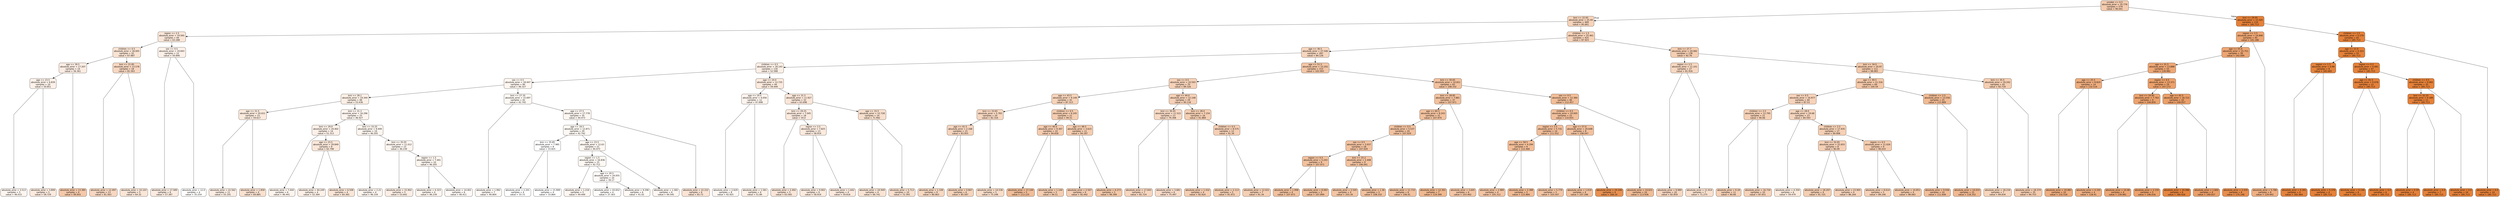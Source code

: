 digraph Tree {
node [shape=box, style="filled, rounded", color="black", fontname="helvetica"] ;
graph [ranksep=equally, splines=polyline] ;
edge [fontname="helvetica"] ;
0 [label="smoker <= 0.5\nabsolute_error = 35.776\nsamples = 579\nvalue = 96.041", fillcolor="#f4cbae"] ;
1 [label="bmi <= 22.65\nabsolute_error = 25.44\nsamples = 469\nvalue = 85.661", fillcolor="#f6d4bb"] ;
0 -> 1 [labeldistance=2.5, labelangle=45, headlabel="True"] ;
2 [label="region <= 2.5\nabsolute_error = 19.565\nsamples = 44\nvalue = 63.288", fillcolor="#fae6d8"] ;
1 -> 2 ;
3 [label="children <= 0.5\nabsolute_error = 18.005\nsamples = 32\nvalue = 67.887", fillcolor="#f9e3d2"] ;
2 -> 3 ;
4 [label="age <= 39.5\nabsolute_error = 17.207\nsamples = 14\nvalue = 56.361", fillcolor="#fbece2"] ;
3 -> 4 ;
5 [label="age <= 23.5\nabsolute_error = 6.839\nsamples = 10\nvalue = 50.851", fillcolor="#fcf1e9"] ;
4 -> 5 ;
6 [label="absolute_error = 3.513\nsamples = 5\nvalue = 46.015", fillcolor="#fdf5ef"] ;
5 -> 6 ;
7 [label="absolute_error = 3.899\nsamples = 5\nvalue = 58.729", fillcolor="#fbeade"] ;
5 -> 7 ;
8 [label="absolute_error = 13.385\nsamples = 4\nvalue = 99.955", fillcolor="#f4c8a9"] ;
4 -> 8 ;
9 [label="bmi <= 21.85\nabsolute_error = 13.578\nsamples = 18\nvalue = 81.563", fillcolor="#f7d7c1"] ;
3 -> 9 ;
10 [label="absolute_error = 12.497\nsamples = 13\nvalue = 81.563", fillcolor="#f7d7c1"] ;
9 -> 10 ;
11 [label="absolute_error = 10.103\nsamples = 5\nvalue = 64.32", fillcolor="#fae6d7"] ;
9 -> 11 ;
12 [label="sex <= 0.5\nabsolute_error = 19.693\nsamples = 12\nvalue = 50.846", fillcolor="#fcf1e9"] ;
2 -> 12 ;
13 [label="absolute_error = 17.589\nsamples = 6\nvalue = 57.387", fillcolor="#fbebe0"] ;
12 -> 13 ;
14 [label="absolute_error = 12.0\nsamples = 6\nvalue = 35.254", fillcolor="#fffefd"] ;
12 -> 14 ;
15 [label="children <= 1.5\nabsolute_error = 25.461\nsamples = 425\nvalue = 87.923", fillcolor="#f6d2b8"] ;
1 -> 15 ;
16 [label="age <= 36.5\nabsolute_error = 27.546\nsamples = 287\nvalue = 84.126", fillcolor="#f6d5bd"] ;
15 -> 16 ;
17 [label="children <= 0.5\nabsolute_error = 18.143\nsamples = 134\nvalue = 52.588", fillcolor="#fcefe6"] ;
16 -> 17 ;
18 [label="sex <= 0.5\nabsolute_error = 18.447\nsamples = 90\nvalue = 46.327", fillcolor="#fdf5ef"] ;
17 -> 18 ;
19 [label="bmi <= 28.1\nabsolute_error = 19.344\nsamples = 48\nvalue = 53.436", fillcolor="#fcefe5"] ;
18 -> 19 ;
20 [label="age <= 31.5\nabsolute_error = 20.021\nsamples = 15\nvalue = 59.617", fillcolor="#fbeadd"] ;
19 -> 20 ;
21 [label="absolute_error = 22.562\nsamples = 11\nvalue = 55.191", fillcolor="#fbede3"] ;
20 -> 21 ;
22 [label="absolute_error = 1.858\nsamples = 4\nvalue = 69.885", fillcolor="#f9e1d0"] ;
20 -> 22 ;
23 [label="bmi <= 31.3\nabsolute_error = 16.296\nsamples = 33\nvalue = 46.927", fillcolor="#fdf4ee"] ;
19 -> 23 ;
24 [label="bmi <= 29.9\nabsolute_error = 24.402\nsamples = 14\nvalue = 51.313", fillcolor="#fcf0e8"] ;
23 -> 24 ;
25 [label="absolute_error = 7.444\nsamples = 6\nvalue = 46.441", fillcolor="#fdf4ee"] ;
24 -> 25 ;
26 [label="age <= 23.5\nabsolute_error = 29.849\nsamples = 8\nvalue = 62.798", fillcolor="#fae7d9"] ;
24 -> 26 ;
27 [label="absolute_error = 44.249\nsamples = 4\nvalue = 52.364", fillcolor="#fcf0e7"] ;
26 -> 27 ;
28 [label="absolute_error = 6.508\nsamples = 4\nvalue = 64.365", fillcolor="#fae6d7"] ;
26 -> 28 ;
29 [label="bmi <= 33.25\nabsolute_error = 9.449\nsamples = 19\nvalue = 46.205", fillcolor="#fdf5ef"] ;
23 -> 29 ;
30 [label="absolute_error = 2.21\nsamples = 4\nvalue = 46.159", fillcolor="#fdf5ef"] ;
29 -> 30 ;
31 [label="bmi <= 35.05\nabsolute_error = 11.012\nsamples = 15\nvalue = 46.239", fillcolor="#fdf5ef"] ;
29 -> 31 ;
32 [label="absolute_error = 15.902\nsamples = 5\nvalue = 53.642", fillcolor="#fceee5"] ;
31 -> 32 ;
33 [label="region <= 1.5\nabsolute_error = 7.441\nsamples = 10\nvalue = 46.205", fillcolor="#fdf5ef"] ;
31 -> 33 ;
34 [label="absolute_error = 0.323\nsamples = 4\nvalue = 46.239", fillcolor="#fdf5ef"] ;
33 -> 34 ;
35 [label="absolute_error = 14.401\nsamples = 6\nvalue = 40.411", fillcolor="#fef9f6"] ;
33 -> 35 ;
36 [label="bmi <= 27.35\nabsolute_error = 15.697\nsamples = 42\nvalue = 42.742", fillcolor="#fdf8f3"] ;
18 -> 36 ;
37 [label="absolute_error = 1.992\nsamples = 7\nvalue = 40.804", fillcolor="#fef9f6"] ;
36 -> 37 ;
38 [label="age <= 27.5\nabsolute_error = 17.778\nsamples = 35\nvalue = 44.473", fillcolor="#fdf6f1"] ;
36 -> 38 ;
39 [label="age <= 18.5\nabsolute_error = 12.871\nsamples = 29\nvalue = 42.742", fillcolor="#fdf8f3"] ;
38 -> 39 ;
40 [label="bmi <= 35.85\nabsolute_error = 7.985\nsamples = 8\nvalue = 33.825", fillcolor="#ffffff"] ;
39 -> 40 ;
41 [label="absolute_error = 2.201\nsamples = 4\nvalue = 33.72", fillcolor="#ffffff"] ;
40 -> 41 ;
42 [label="absolute_error = 15.999\nsamples = 4\nvalue = 33.864", fillcolor="#ffffff"] ;
40 -> 42 ;
43 [label="age <= 23.5\nabsolute_error = 12.63\nsamples = 21\nvalue = 44.473", fillcolor="#fdf6f1"] ;
39 -> 43 ;
44 [label="region <= 1.5\nabsolute_error = 16.836\nsamples = 15\nvalue = 42.712", fillcolor="#fdf8f3"] ;
43 -> 44 ;
45 [label="absolute_error = 1.216\nsamples = 5\nvalue = 44.449", fillcolor="#fdf6f1"] ;
44 -> 45 ;
46 [label="age <= 20.5\nabsolute_error = 24.055\nsamples = 10\nvalue = 39.17", fillcolor="#fefaf8"] ;
44 -> 46 ;
47 [label="absolute_error = 43.652\nsamples = 4\nvalue = 37.303", fillcolor="#fefcfa"] ;
46 -> 47 ;
48 [label="absolute_error = 9.296\nsamples = 6\nvalue = 41.02", fillcolor="#fef9f5"] ;
46 -> 48 ;
49 [label="absolute_error = 1.582\nsamples = 6\nvalue = 44.545", fillcolor="#fdf6f1"] ;
43 -> 49 ;
50 [label="absolute_error = 22.222\nsamples = 6\nvalue = 65.73", fillcolor="#fae4d5"] ;
38 -> 50 ;
51 [label="age <= 24.0\nabsolute_error = 12.735\nsamples = 44\nvalue = 59.449", fillcolor="#fbeadd"] ;
17 -> 51 ;
52 [label="age <= 19.5\nabsolute_error = 4.056\nsamples = 12\nvalue = 47.698", fillcolor="#fdf3ed"] ;
51 -> 52 ;
53 [label="absolute_error = 2.629\nsamples = 8\nvalue = 42.925", fillcolor="#fdf7f3"] ;
52 -> 53 ;
54 [label="absolute_error = 1.581\nsamples = 4\nvalue = 51.89", fillcolor="#fcf0e7"] ;
52 -> 54 ;
55 [label="age <= 31.5\nabsolute_error = 11.927\nsamples = 32\nvalue = 63.698", fillcolor="#fae6d8"] ;
51 -> 55 ;
56 [label="bmi <= 29.25\nabsolute_error = 7.045\nsamples = 18\nvalue = 59.0", fillcolor="#fbeade"] ;
55 -> 56 ;
57 [label="absolute_error = 2.492\nsamples = 5\nvalue = 63.565", fillcolor="#fae6d8"] ;
56 -> 57 ;
58 [label="region <= 2.5\nabsolute_error = 7.825\nsamples = 13\nvalue = 58.919", fillcolor="#fbeade"] ;
56 -> 58 ;
59 [label="absolute_error = 9.902\nsamples = 9\nvalue = 58.919", fillcolor="#fbeade"] ;
58 -> 59 ;
60 [label="absolute_error = 1.642\nsamples = 4\nvalue = 59.816", fillcolor="#fbe9dd"] ;
58 -> 60 ;
61 [label="age <= 33.5\nabsolute_error = 12.728\nsamples = 14\nvalue = 71.992", fillcolor="#f8dfcd"] ;
55 -> 61 ;
62 [label="absolute_error = 24.949\nsamples = 4\nvalue = 66.741", fillcolor="#f9e4d4"] ;
61 -> 62 ;
63 [label="absolute_error = 5.713\nsamples = 10\nvalue = 72.393", fillcolor="#f8dfcd"] ;
61 -> 63 ;
64 [label="age <= 51.5\nabsolute_error = 15.202\nsamples = 153\nvalue = 102.093", fillcolor="#f3c6a6"] ;
16 -> 64 ;
65 [label="sex <= 0.5\nabsolute_error = 10.593\nsamples = 70\nvalue = 89.326", fillcolor="#f5d1b7"] ;
64 -> 65 ;
66 [label="age <= 43.5\nabsolute_error = 9.149\nsamples = 41\nvalue = 87.313", fillcolor="#f6d3b9"] ;
65 -> 66 ;
67 [label="bmi <= 33.65\nabsolute_error = 5.783\nsamples = 20\nvalue = 82.316", fillcolor="#f7d7c0"] ;
66 -> 67 ;
68 [label="age <= 41.5\nabsolute_error = 2.168\nsamples = 15\nvalue = 83.955", fillcolor="#f6d5be"] ;
67 -> 68 ;
69 [label="absolute_error = 1.338\nsamples = 9\nvalue = 80.963", fillcolor="#f7d8c1"] ;
68 -> 69 ;
70 [label="absolute_error = 0.847\nsamples = 6\nvalue = 85.587", fillcolor="#f6d4bb"] ;
68 -> 70 ;
71 [label="absolute_error = 14.536\nsamples = 5\nvalue = 75.248", fillcolor="#f8ddc9"] ;
67 -> 71 ;
72 [label="children <= 0.5\nabsolute_error = 6.245\nsamples = 21\nvalue = 94.51", fillcolor="#f5cdb0"] ;
66 -> 72 ;
73 [label="age <= 46.0\nabsolute_error = 9.307\nsamples = 10\nvalue = 94.658", fillcolor="#f5ccb0"] ;
72 -> 73 ;
74 [label="absolute_error = 17.144\nsamples = 5\nvalue = 113.125", fillcolor="#f1bd98"] ;
73 -> 74 ;
75 [label="absolute_error = 1.144\nsamples = 5\nvalue = 94.51", fillcolor="#f5cdb0"] ;
73 -> 75 ;
76 [label="age <= 48.5\nabsolute_error = 3.615\nsamples = 11\nvalue = 94.187", fillcolor="#f5cdb0"] ;
72 -> 76 ;
77 [label="absolute_error = 2.507\nsamples = 6\nvalue = 92.442", fillcolor="#f5ceb3"] ;
76 -> 77 ;
78 [label="absolute_error = 0.273\nsamples = 5\nvalue = 99.399", fillcolor="#f4c9a9"] ;
76 -> 78 ;
79 [label="age <= 44.0\nabsolute_error = 12.148\nsamples = 29\nvalue = 90.118", fillcolor="#f5d0b6"] ;
65 -> 79 ;
80 [label="bmi <= 30.45\nabsolute_error = 11.522\nsamples = 13\nvalue = 79.308", fillcolor="#f7d9c4"] ;
79 -> 80 ;
81 [label="absolute_error = 17.043\nsamples = 7\nvalue = 82.724", fillcolor="#f7d6bf"] ;
80 -> 81 ;
82 [label="absolute_error = 3.681\nsamples = 6\nvalue = 75.497", fillcolor="#f8dcc9"] ;
80 -> 82 ;
83 [label="bmi <= 28.4\nabsolute_error = 7.154\nsamples = 16\nvalue = 91.884", fillcolor="#f5cfb3"] ;
79 -> 83 ;
84 [label="absolute_error = 1.432\nsamples = 4\nvalue = 92.924", fillcolor="#f5ceb2"] ;
83 -> 84 ;
85 [label="children <= 0.5\nabsolute_error = 8.575\nsamples = 12\nvalue = 91.34", fillcolor="#f5cfb4"] ;
83 -> 85 ;
86 [label="absolute_error = 2.113\nsamples = 5\nvalue = 91.972", fillcolor="#f5cfb3"] ;
85 -> 86 ;
87 [label="absolute_error = 12.021\nsamples = 7\nvalue = 91.34", fillcolor="#f5cfb4"] ;
85 -> 87 ;
88 [label="bmi <= 30.65\nabsolute_error = 10.651\nsamples = 83\nvalue = 108.332", fillcolor="#f2c19e"] ;
64 -> 88 ;
89 [label="bmi <= 28.85\nabsolute_error = 7.881\nsamples = 37\nvalue = 107.971", fillcolor="#f2c19e"] ;
88 -> 89 ;
90 [label="age <= 60.5\nabsolute_error = 8.243\nsamples = 31\nvalue = 107.974", fillcolor="#f2c19e"] ;
89 -> 90 ;
91 [label="children <= 0.5\nabsolute_error = 5.537\nsamples = 24\nvalue = 107.029", fillcolor="#f2c2a0"] ;
90 -> 91 ;
92 [label="sex <= 0.5\nabsolute_error = 3.937\nsamples = 18\nvalue = 107.029", fillcolor="#f2c2a0"] ;
91 -> 92 ;
93 [label="region <= 0.5\nabsolute_error = 5.243\nsamples = 9\nvalue = 107.973", fillcolor="#f2c19e"] ;
92 -> 93 ;
94 [label="absolute_error = 1.998\nsamples = 4\nvalue = 107.973", fillcolor="#f2c19e"] ;
93 -> 94 ;
95 [label="absolute_error = 8.083\nsamples = 5\nvalue = 107.899", fillcolor="#f2c29e"] ;
93 -> 95 ;
96 [label="bmi <= 25.2\nabsolute_error = 2.408\nsamples = 9\nvalue = 106.091", fillcolor="#f3c3a1"] ;
92 -> 96 ;
97 [label="absolute_error = 2.545\nsamples = 4\nvalue = 103.39", fillcolor="#f3c5a4"] ;
96 -> 97 ;
98 [label="absolute_error = 1.36\nsamples = 5\nvalue = 108.332", fillcolor="#f2c19e"] ;
96 -> 98 ;
99 [label="absolute_error = 11.733\nsamples = 6\nvalue = 106.91", fillcolor="#f2c2a0"] ;
91 -> 99 ;
100 [label="absolute_error = 12.301\nsamples = 7\nvalue = 119.399", fillcolor="#f0b88f"] ;
90 -> 100 ;
101 [label="absolute_error = 3.645\nsamples = 6\nvalue = 103.462", fillcolor="#f3c5a4"] ;
89 -> 101 ;
102 [label="sex <= 0.5\nabsolute_error = 12.384\nsamples = 46\nvalue = 112.457", fillcolor="#f2be98"] ;
88 -> 102 ;
103 [label="children <= 0.5\nabsolute_error = 10.005\nsamples = 22\nvalue = 110.655", fillcolor="#f2bf9b"] ;
102 -> 103 ;
104 [label="region <= 2.5\nabsolute_error = 5.731\nsamples = 14\nvalue = 111.552", fillcolor="#f2be9a"] ;
103 -> 104 ;
105 [label="age <= 58.5\nabsolute_error = 4.294\nsamples = 9\nvalue = 112.466", fillcolor="#f2be98"] ;
104 -> 105 ;
106 [label="absolute_error = 2.989\nsamples = 4\nvalue = 105.312", fillcolor="#f3c4a2"] ;
105 -> 106 ;
107 [label="absolute_error = 2.388\nsamples = 5\nvalue = 115.884", fillcolor="#f1bb94"] ;
105 -> 107 ;
108 [label="absolute_error = 5.779\nsamples = 5\nvalue = 103.507", fillcolor="#f3c5a4"] ;
104 -> 108 ;
109 [label="age <= 57.0\nabsolute_error = 20.648\nsamples = 8\nvalue = 108.047", fillcolor="#f2c19e"] ;
103 -> 109 ;
110 [label="absolute_error = 1.019\nsamples = 4\nvalue = 107.296", fillcolor="#f2c29f"] ;
109 -> 110 ;
111 [label="absolute_error = 24.246\nsamples = 4\nvalue = 168.19", fillcolor="#e89050"] ;
109 -> 111 ;
112 [label="absolute_error = 14.631\nsamples = 24\nvalue = 113.936", fillcolor="#f1bd97"] ;
102 -> 112 ;
113 [label="bmi <= 27.7\nabsolute_error = 20.082\nsamples = 138\nvalue = 92.76", fillcolor="#f5ceb2"] ;
15 -> 113 ;
114 [label="region <= 2.5\nabsolute_error = 11.101\nsamples = 27\nvalue = 81.916", fillcolor="#f7d7c0"] ;
113 -> 114 ;
115 [label="absolute_error = 9.989\nsamples = 20\nvalue = 82.859", fillcolor="#f7d6bf"] ;
114 -> 115 ;
116 [label="absolute_error = 11.914\nsamples = 7\nvalue = 71.275", fillcolor="#f9e0ce"] ;
114 -> 116 ;
117 [label="bmi <= 34.0\nabsolute_error = 20.97\nsamples = 111\nvalue = 98.083", fillcolor="#f4caab"] ;
113 -> 117 ;
118 [label="age <= 49.5\nabsolute_error = 21.316\nsamples = 69\nvalue = 100.59", fillcolor="#f4c8a8"] ;
117 -> 118 ;
119 [label="sex <= 0.5\nabsolute_error = 16.977\nsamples = 44\nvalue = 87.53", fillcolor="#f6d2b9"] ;
118 -> 119 ;
120 [label="children <= 2.5\nabsolute_error = 12.795\nsamples = 21\nvalue = 90.66", fillcolor="#f5d0b5"] ;
119 -> 120 ;
121 [label="absolute_error = 9.18\nsamples = 11\nvalue = 90.66", fillcolor="#f5d0b5"] ;
120 -> 121 ;
122 [label="absolute_error = 16.734\nsamples = 10\nvalue = 87.651", fillcolor="#f6d2b9"] ;
120 -> 122 ;
123 [label="age <= 28.0\nabsolute_error = 19.68\nsamples = 23\nvalue = 84.593", fillcolor="#f6d5bd"] ;
119 -> 123 ;
124 [label="absolute_error = 4.359\nsamples = 6\nvalue = 59.479", fillcolor="#fbeadd"] ;
123 -> 124 ;
125 [label="children <= 2.5\nabsolute_error = 17.435\nsamples = 17\nvalue = 90.908", fillcolor="#f5d0b5"] ;
123 -> 125 ;
126 [label="bmi <= 32.05\nabsolute_error = 22.655\nsamples = 8\nvalue = 90.09", fillcolor="#f5d0b6"] ;
125 -> 126 ;
127 [label="absolute_error = 18.297\nsamples = 4\nvalue = 91.725", fillcolor="#f5cfb3"] ;
126 -> 127 ;
128 [label="absolute_error = 23.905\nsamples = 4\nvalue = 86.264", fillcolor="#f6d3bb"] ;
126 -> 128 ;
129 [label="region <= 0.5\nabsolute_error = 11.026\nsamples = 9\nvalue = 96.033", fillcolor="#f4cbae"] ;
125 -> 129 ;
130 [label="absolute_error = 8.614\nsamples = 5\nvalue = 89.246", fillcolor="#f6d1b7"] ;
129 -> 130 ;
131 [label="absolute_error = 10.851\nsamples = 4\nvalue = 98.083", fillcolor="#f4caab"] ;
129 -> 131 ;
132 [label="children <= 2.5\nabsolute_error = 13.556\nsamples = 25\nvalue = 115.889", fillcolor="#f1bb94"] ;
118 -> 132 ;
133 [label="absolute_error = 9.936\nsamples = 10\nvalue = 111.606", fillcolor="#f2be9a"] ;
132 -> 133 ;
134 [label="absolute_error = 14.033\nsamples = 15\nvalue = 118.352", fillcolor="#f1b991"] ;
132 -> 134 ;
135 [label="bmi <= 35.5\nabsolute_error = 19.242\nsamples = 42\nvalue = 92.719", fillcolor="#f5ceb2"] ;
117 -> 135 ;
136 [label="absolute_error = 18.234\nsamples = 7\nvalue = 84.834", fillcolor="#f6d5bc"] ;
135 -> 136 ;
137 [label="absolute_error = 18.374\nsamples = 35\nvalue = 94.753", fillcolor="#f5ccaf"] ;
135 -> 137 ;
138 [label="bmi <= 29.95\nabsolute_error = 15.505\nsamples = 110\nvalue = 185.713", fillcolor="#e58139"] ;
0 -> 138 [labeldistance=2.5, labelangle=-45, headlabel="False"] ;
139 [label="region <= 2.5\nabsolute_error = 14.846\nsamples = 45\nvalue = 141.186", fillcolor="#eda673"] ;
138 -> 139 ;
140 [label="age <= 55.0\nabsolute_error = 15.751\nsamples = 39\nvalue = 142.099", fillcolor="#eca572"] ;
139 -> 140 ;
141 [label="age <= 31.5\nabsolute_error = 13.888\nsamples = 33\nvalue = 139.981", fillcolor="#eda775"] ;
140 -> 141 ;
142 [label="age <= 25.5\nabsolute_error = 8.824\nsamples = 14\nvalue = 132.516", fillcolor="#eead7e"] ;
141 -> 142 ;
143 [label="absolute_error = 10.083\nsamples = 10\nvalue = 132.516", fillcolor="#eead7e"] ;
142 -> 143 ;
144 [label="absolute_error = 4.105\nsamples = 4\nvalue = 128.91", fillcolor="#efb083"] ;
142 -> 144 ;
145 [label="region <= 0.5\nabsolute_error = 13.371\nsamples = 19\nvalue = 147.173", fillcolor="#eca16b"] ;
141 -> 145 ;
146 [label="bmi <= 24.85\nabsolute_error = 7.763\nsamples = 9\nvalue = 144.859", fillcolor="#eca36e"] ;
145 -> 146 ;
147 [label="absolute_error = 10.48\nsamples = 4\nvalue = 139.981", fillcolor="#eda775"] ;
146 -> 147 ;
148 [label="absolute_error = 2.155\nsamples = 5\nvalue = 146.016", fillcolor="#eca26d"] ;
146 -> 148 ;
149 [label="age <= 42.5\nabsolute_error = 16.722\nsamples = 10\nvalue = 149.057", fillcolor="#eb9f69"] ;
145 -> 149 ;
150 [label="absolute_error = 20.086\nsamples = 6\nvalue = 180.926", fillcolor="#e6853f"] ;
149 -> 150 ;
151 [label="absolute_error = 1.602\nsamples = 4\nvalue = 149.057", fillcolor="#eb9f69"] ;
149 -> 151 ;
152 [label="absolute_error = 2.435\nsamples = 6\nvalue = 170.148", fillcolor="#e88e4d"] ;
140 -> 152 ;
153 [label="absolute_error = 5.786\nsamples = 6\nvalue = 129.942", fillcolor="#efaf82"] ;
139 -> 153 ;
154 [label="children <= 2.5\nabsolute_error = 0.279\nsamples = 65\nvalue = 185.713", fillcolor="#e58139"] ;
138 -> 154 ;
155 [label="age <= 21.0\nabsolute_error = 0.323\nsamples = 55\nvalue = 185.713", fillcolor="#e58139"] ;
154 -> 155 ;
156 [label="region <= 1.5\nabsolute_error = 0.99\nsamples = 8\nvalue = 183.665", fillcolor="#e5833c"] ;
155 -> 156 ;
157 [label="absolute_error = 0.341\nsamples = 4\nvalue = 182.964", fillcolor="#e5833d"] ;
156 -> 157 ;
158 [label="absolute_error = 0.376\nsamples = 4\nvalue = 185.713", fillcolor="#e58139"] ;
156 -> 158 ;
159 [label="region <= 0.5\nabsolute_error = 0.081\nsamples = 47\nvalue = 185.713", fillcolor="#e58139"] ;
155 -> 159 ;
160 [label="age <= 41.5\nabsolute_error = 0.076\nsamples = 12\nvalue = 185.713", fillcolor="#e58139"] ;
159 -> 160 ;
161 [label="absolute_error = 0.146\nsamples = 6\nvalue = 185.713", fillcolor="#e58139"] ;
160 -> 161 ;
162 [label="absolute_error = 0.0\nsamples = 6\nvalue = 185.713", fillcolor="#e58139"] ;
160 -> 162 ;
163 [label="children <= 0.5\nabsolute_error = 0.083\nsamples = 35\nvalue = 185.713", fillcolor="#e58139"] ;
159 -> 163 ;
164 [label="bmi <= 32.25\nabsolute_error = 0.189\nsamples = 11\nvalue = 185.713", fillcolor="#e58139"] ;
163 -> 164 ;
165 [label="absolute_error = 0.59\nsamples = 4\nvalue = 185.713", fillcolor="#e58139"] ;
164 -> 165 ;
166 [label="absolute_error = 0.0\nsamples = 7\nvalue = 185.713", fillcolor="#e58139"] ;
164 -> 166 ;
167 [label="absolute_error = 0.0\nsamples = 24\nvalue = 185.713", fillcolor="#e58139"] ;
163 -> 167 ;
168 [label="absolute_error = 0.0\nsamples = 10\nvalue = 185.713", fillcolor="#e58139"] ;
154 -> 168 ;
{rank=same ; 0} ;
{rank=same ; 1; 138} ;
{rank=same ; 33; 44; 93; 96} ;
{rank=same ; 46} ;
{rank=same ; 2; 15; 139; 154} ;
{rank=same ; 3; 12; 16; 113; 140; 155} ;
{rank=same ; 4; 9; 17; 64; 114; 117; 141; 156; 159} ;
{rank=same ; 5; 18; 51; 65; 88; 118; 135; 142; 145; 160; 163} ;
{rank=same ; 19; 36; 52; 55; 66; 79; 89; 102; 119; 132; 146; 149; 164} ;
{rank=same ; 20; 23; 38; 56; 61; 67; 72; 80; 83; 90; 103; 120; 123} ;
{rank=same ; 24; 29; 39; 58; 68; 73; 76; 85; 91; 104; 109; 125} ;
{rank=same ; 26; 31; 40; 43; 92; 105; 126; 129} ;
{rank=same ; 6; 7; 8; 10; 11; 13; 14; 21; 22; 25; 27; 28; 30; 32; 34; 35; 37; 41; 42; 45; 47; 48; 49; 50; 53; 54; 57; 59; 60; 62; 63; 69; 70; 71; 74; 75; 77; 78; 81; 82; 84; 86; 87; 94; 95; 97; 98; 99; 100; 101; 106; 107; 108; 110; 111; 112; 115; 116; 121; 122; 124; 127; 128; 130; 131; 133; 134; 136; 137; 143; 144; 147; 148; 150; 151; 152; 153; 157; 158; 161; 162; 165; 166; 167; 168} ;
}
